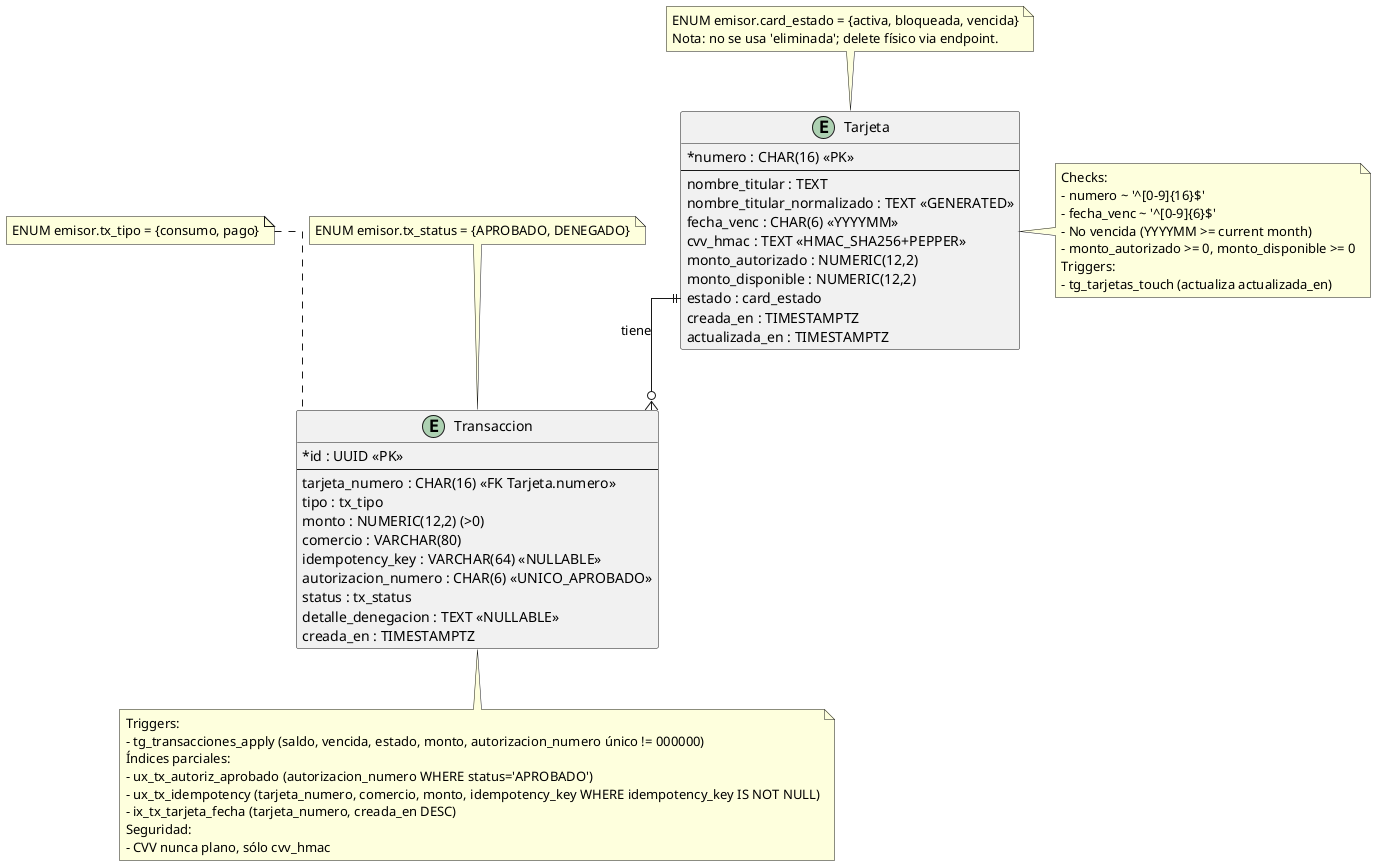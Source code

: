 @startuml ModeloDatosEmisor
skinparam linetype ortho
skinparam shadowing false
skinparam classAttributeIconSize 0
skinparam rectangle {
  BorderColor #444
  BackgroundColor #FFFFFF
}

' Enumeraciones (representadas como notes)
note "ENUM emisor.card_estado = {activa, bloqueada, vencida}\nNota: no se usa 'eliminada'; delete físico via endpoint." as NEstado
note "ENUM emisor.tx_tipo = {consumo, pago}" as NTipo
note "ENUM emisor.tx_status = {APROBADO, DENEGADO}" as NStatus

entity Tarjeta {
  * numero : CHAR(16) <<PK>>
  --
  nombre_titular : TEXT
  nombre_titular_normalizado : TEXT <<GENERATED>>
  fecha_venc : CHAR(6) <<YYYYMM>>
  cvv_hmac : TEXT <<HMAC_SHA256+PEPPER>>
  monto_autorizado : NUMERIC(12,2)
  monto_disponible : NUMERIC(12,2)
  estado : card_estado
  creada_en : TIMESTAMPTZ
  actualizada_en : TIMESTAMPTZ
}

entity Transaccion {
  * id : UUID <<PK>>
  --
  tarjeta_numero : CHAR(16) <<FK Tarjeta.numero>>
  tipo : tx_tipo
  monto : NUMERIC(12,2) (>0)
  comercio : VARCHAR(80)
  idempotency_key : VARCHAR(64) <<NULLABLE>>
  autorizacion_numero : CHAR(6) <<UNICO_APROBADO>>
  status : tx_status
  detalle_denegacion : TEXT <<NULLABLE>>
  creada_en : TIMESTAMPTZ
}

Tarjeta ||--o{ Transaccion : "tiene"
NEstado .. Tarjeta
NTipo .. Transaccion
NStatus .. Transaccion

note right of Tarjeta
Checks:
- numero ~ '^[0-9]{16}$'
- fecha_venc ~ '^[0-9]{6}$'
- No vencida (YYYYMM >= current month)
- monto_autorizado >= 0, monto_disponible >= 0
Triggers:
- tg_tarjetas_touch (actualiza actualizada_en)
end note

note bottom of Transaccion
Triggers:
- tg_transacciones_apply (saldo, vencida, estado, monto, autorizacion_numero único != 000000)
Índices parciales:
- ux_tx_autoriz_aprobado (autorizacion_numero WHERE status='APROBADO')
- ux_tx_idempotency (tarjeta_numero, comercio, monto, idempotency_key WHERE idempotency_key IS NOT NULL)
- ix_tx_tarjeta_fecha (tarjeta_numero, creada_en DESC)
Seguridad:
- CVV nunca plano, sólo cvv_hmac
end note

@enduml